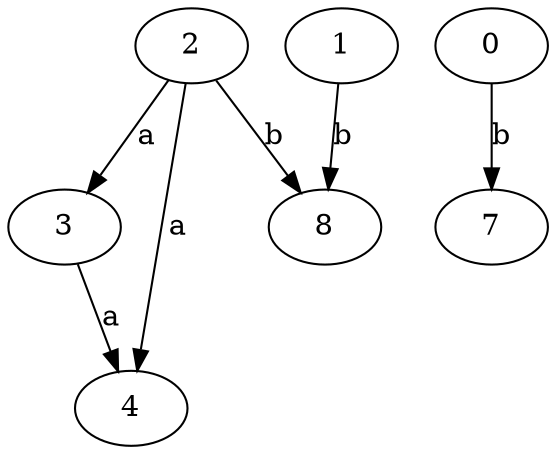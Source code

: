 strict digraph  {
3;
4;
0;
1;
2;
7;
8;
3 -> 4  [label=a];
0 -> 7  [label=b];
1 -> 8  [label=b];
2 -> 3  [label=a];
2 -> 4  [label=a];
2 -> 8  [label=b];
}
